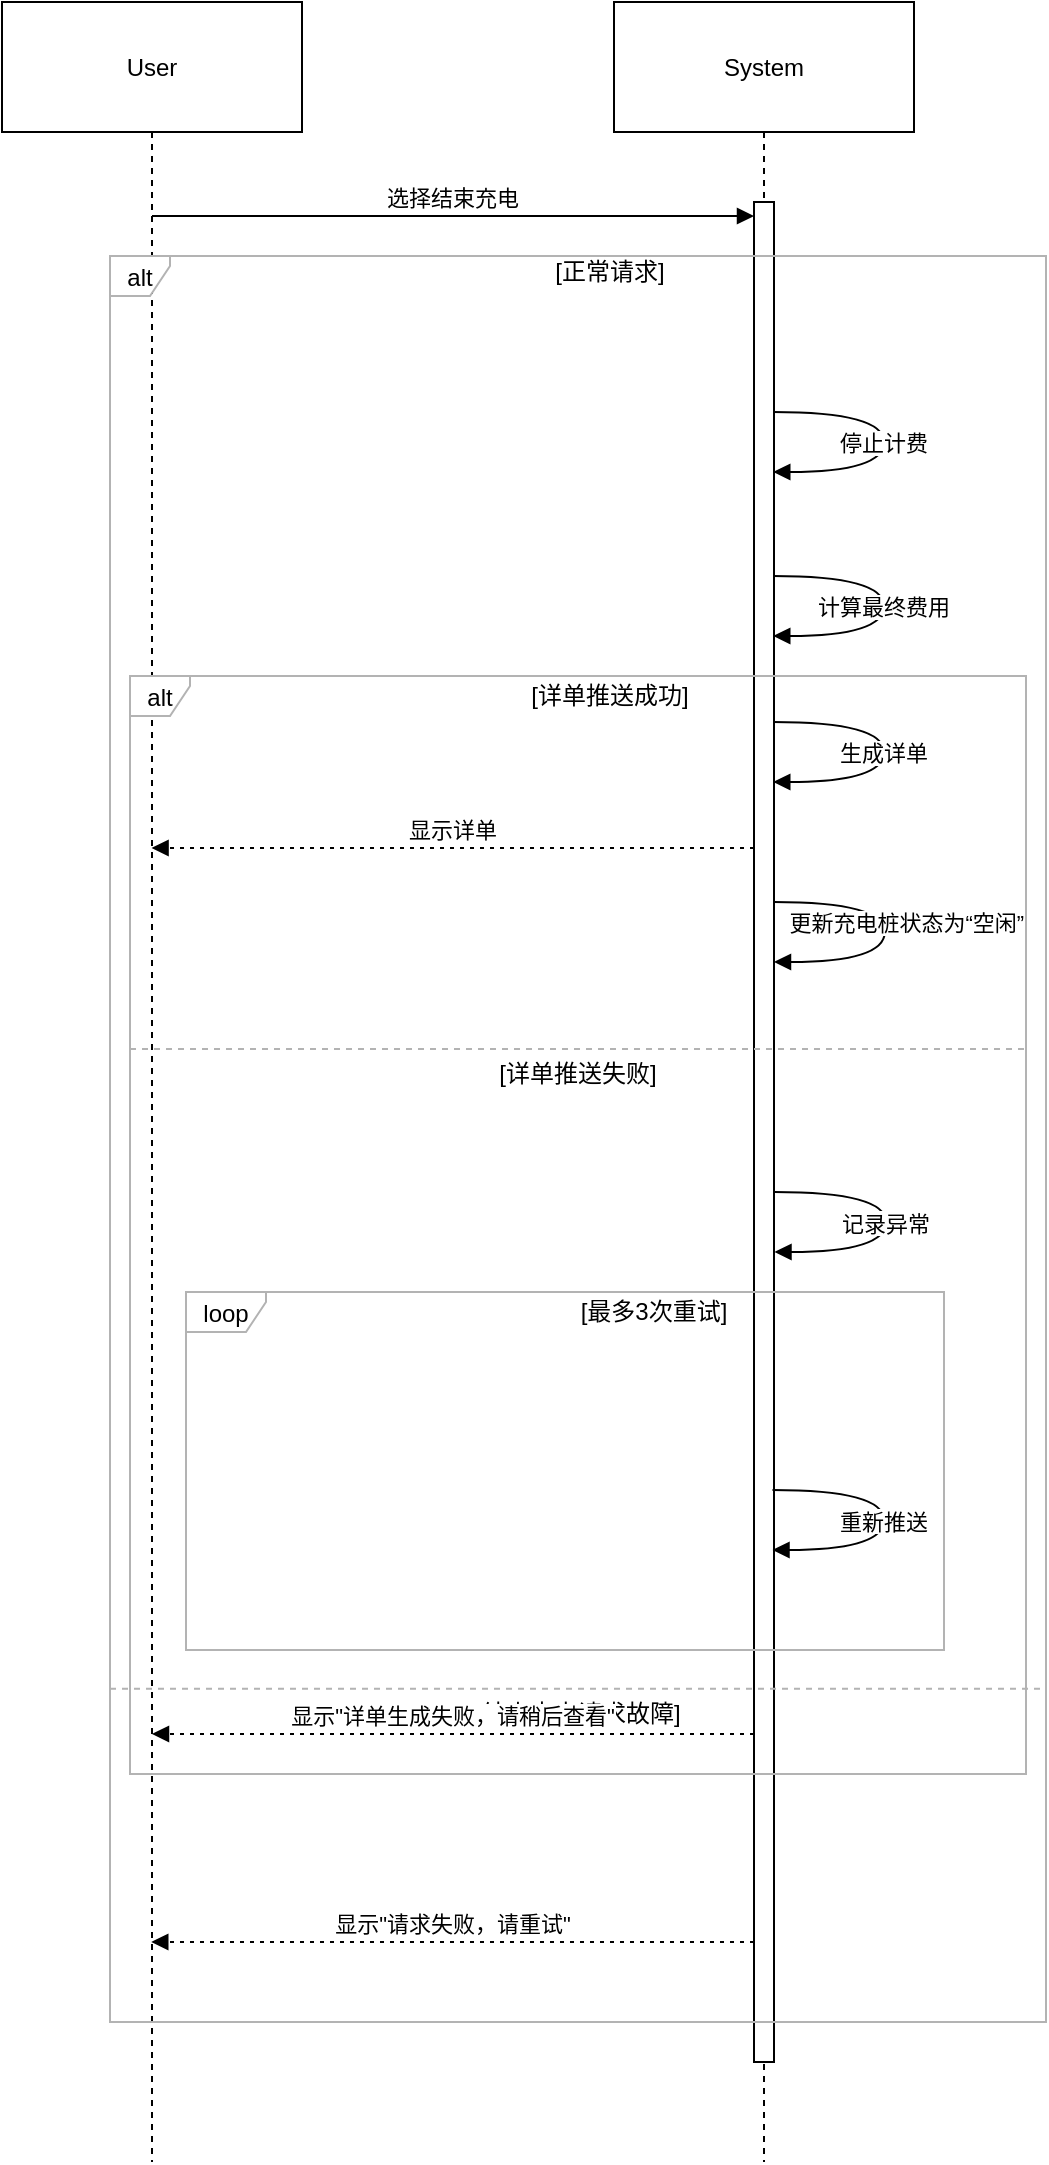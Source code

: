 <mxfile version="26.2.13">
  <diagram name="第 1 页" id="2BHJ6eeiq_Yv8pMzbxQ_">
    <mxGraphModel dx="528" dy="-830" grid="1" gridSize="10" guides="1" tooltips="1" connect="1" arrows="1" fold="1" page="1" pageScale="1" pageWidth="827" pageHeight="1169" math="0" shadow="0">
      <root>
        <mxCell id="0" />
        <mxCell id="1" parent="0" />
        <mxCell id="fetUC64O11P7wI_gAYCw-24" value="User" style="shape=umlLifeline;perimeter=lifelinePerimeter;whiteSpace=wrap;container=1;dropTarget=0;collapsible=0;recursiveResize=0;outlineConnect=0;portConstraint=eastwest;newEdgeStyle={&quot;edgeStyle&quot;:&quot;elbowEdgeStyle&quot;,&quot;elbow&quot;:&quot;vertical&quot;,&quot;curved&quot;:0,&quot;rounded&quot;:0};size=65;" vertex="1" parent="1">
          <mxGeometry x="168" y="1200" width="150" height="1080" as="geometry" />
        </mxCell>
        <mxCell id="fetUC64O11P7wI_gAYCw-25" value="System" style="shape=umlLifeline;perimeter=lifelinePerimeter;whiteSpace=wrap;container=1;dropTarget=0;collapsible=0;recursiveResize=0;outlineConnect=0;portConstraint=eastwest;newEdgeStyle={&quot;edgeStyle&quot;:&quot;elbowEdgeStyle&quot;,&quot;elbow&quot;:&quot;vertical&quot;,&quot;curved&quot;:0,&quot;rounded&quot;:0};size=65;" vertex="1" parent="1">
          <mxGeometry x="474" y="1200" width="150" height="1080" as="geometry" />
        </mxCell>
        <mxCell id="fetUC64O11P7wI_gAYCw-26" value="" style="points=[];perimeter=orthogonalPerimeter;outlineConnect=0;targetShapes=umlLifeline;portConstraint=eastwest;newEdgeStyle={&quot;edgeStyle&quot;:&quot;elbowEdgeStyle&quot;,&quot;elbow&quot;:&quot;vertical&quot;,&quot;curved&quot;:0,&quot;rounded&quot;:0}" vertex="1" parent="fetUC64O11P7wI_gAYCw-25">
          <mxGeometry x="70" width="10" as="geometry" />
        </mxCell>
        <mxCell id="fetUC64O11P7wI_gAYCw-69" value="" style="html=1;points=[[0,0,0,0,5],[0,1,0,0,-5],[1,0,0,0,5],[1,1,0,0,-5]];perimeter=orthogonalPerimeter;outlineConnect=0;targetShapes=umlLifeline;portConstraint=eastwest;newEdgeStyle={&quot;curved&quot;:0,&quot;rounded&quot;:0};" vertex="1" parent="fetUC64O11P7wI_gAYCw-25">
          <mxGeometry x="70" y="100" width="10" height="930" as="geometry" />
        </mxCell>
        <mxCell id="fetUC64O11P7wI_gAYCw-27" value="loop" style="shape=umlFrame;pointerEvents=0;dropTarget=0;strokeColor=#B3B3B3;height=20;width=40" vertex="1" parent="1">
          <mxGeometry x="260" y="1845" width="379" height="179" as="geometry" />
        </mxCell>
        <mxCell id="fetUC64O11P7wI_gAYCw-28" value="[最多3次重试]" style="text;strokeColor=none;fillColor=none;align=center;verticalAlign=middle;whiteSpace=wrap;" vertex="1" parent="fetUC64O11P7wI_gAYCw-27">
          <mxGeometry x="89.176" width="289.824" height="20" as="geometry" />
        </mxCell>
        <mxCell id="fetUC64O11P7wI_gAYCw-29" value="alt" style="shape=umlFrame;pointerEvents=0;dropTarget=0;strokeColor=#B3B3B3;height=20;width=30" vertex="1" parent="1">
          <mxGeometry x="232" y="1537" width="448" height="549" as="geometry" />
        </mxCell>
        <mxCell id="fetUC64O11P7wI_gAYCw-30" value="[详单推送成功]" style="text;strokeColor=none;fillColor=none;align=center;verticalAlign=middle;whiteSpace=wrap;" vertex="1" parent="fetUC64O11P7wI_gAYCw-29">
          <mxGeometry x="32.23" width="415.77" height="20" as="geometry" />
        </mxCell>
        <mxCell id="fetUC64O11P7wI_gAYCw-31" value="[详单推送失败]" style="shape=line;dashed=1;whiteSpace=wrap;verticalAlign=top;labelPosition=center;verticalLabelPosition=middle;align=center;strokeColor=#B3B3B3;" vertex="1" parent="fetUC64O11P7wI_gAYCw-29">
          <mxGeometry y="185" width="448.0" height="3" as="geometry" />
        </mxCell>
        <mxCell id="fetUC64O11P7wI_gAYCw-34" value="alt" style="shape=umlFrame;pointerEvents=0;dropTarget=0;strokeColor=#B3B3B3;height=20;width=30" vertex="1" parent="1">
          <mxGeometry x="222" y="1327" width="468" height="883" as="geometry" />
        </mxCell>
        <mxCell id="fetUC64O11P7wI_gAYCw-35" value="[正常请求]" style="text;strokeColor=none;fillColor=none;align=center;verticalAlign=middle;whiteSpace=wrap;" vertex="1" parent="fetUC64O11P7wI_gAYCw-34">
          <mxGeometry x="32.128" width="435.872" height="16.708" as="geometry" />
        </mxCell>
        <mxCell id="fetUC64O11P7wI_gAYCw-36" value="[结束充电请求故障]" style="shape=line;dashed=1;whiteSpace=wrap;verticalAlign=top;labelPosition=center;verticalLabelPosition=middle;align=center;strokeColor=#B3B3B3;" vertex="1" parent="fetUC64O11P7wI_gAYCw-34">
          <mxGeometry y="715.088" width="468" height="2.506" as="geometry" />
        </mxCell>
        <mxCell id="fetUC64O11P7wI_gAYCw-37" value="选择结束充电" style="verticalAlign=bottom;edgeStyle=elbowEdgeStyle;elbow=vertical;curved=0;rounded=0;endArrow=block;" edge="1" parent="1" source="fetUC64O11P7wI_gAYCw-24" target="fetUC64O11P7wI_gAYCw-69">
          <mxGeometry relative="1" as="geometry">
            <Array as="points">
              <mxPoint x="403" y="1307" />
            </Array>
          </mxGeometry>
        </mxCell>
        <mxCell id="fetUC64O11P7wI_gAYCw-38" value="停止计费" style="curved=1;endArrow=block;rounded=0;" edge="1" parent="1">
          <mxGeometry relative="1" as="geometry">
            <Array as="points">
              <mxPoint x="609" y="1405" />
              <mxPoint x="609" y="1435" />
            </Array>
            <mxPoint x="553.63" y="1405" as="sourcePoint" />
            <mxPoint x="553.63" y="1435" as="targetPoint" />
          </mxGeometry>
        </mxCell>
        <mxCell id="fetUC64O11P7wI_gAYCw-39" value="计算最终费用" style="curved=1;endArrow=block;rounded=0;" edge="1" parent="1">
          <mxGeometry relative="1" as="geometry">
            <Array as="points">
              <mxPoint x="609" y="1487" />
              <mxPoint x="609" y="1517" />
            </Array>
            <mxPoint x="553.63" y="1487" as="sourcePoint" />
            <mxPoint x="553.63" y="1517" as="targetPoint" />
          </mxGeometry>
        </mxCell>
        <mxCell id="fetUC64O11P7wI_gAYCw-40" value="生成详单" style="curved=1;endArrow=block;rounded=0;" edge="1" parent="1">
          <mxGeometry relative="1" as="geometry">
            <Array as="points">
              <mxPoint x="609" y="1560" />
              <mxPoint x="609" y="1590" />
            </Array>
            <mxPoint x="553.63" y="1560" as="sourcePoint" />
            <mxPoint x="553.63" y="1590" as="targetPoint" />
          </mxGeometry>
        </mxCell>
        <mxCell id="fetUC64O11P7wI_gAYCw-41" value="显示详单" style="verticalAlign=bottom;edgeStyle=elbowEdgeStyle;elbow=vertical;curved=0;rounded=0;dashed=1;dashPattern=2 3;endArrow=block;" edge="1" parent="1">
          <mxGeometry relative="1" as="geometry">
            <Array as="points">
              <mxPoint x="406" y="1623" />
            </Array>
            <mxPoint x="544" y="1623" as="sourcePoint" />
            <mxPoint x="242.786" y="1623" as="targetPoint" />
          </mxGeometry>
        </mxCell>
        <mxCell id="fetUC64O11P7wI_gAYCw-42" value="记录异常" style="curved=1;endArrow=block;rounded=0;" edge="1" parent="1">
          <mxGeometry relative="1" as="geometry">
            <Array as="points">
              <mxPoint x="610" y="1795" />
              <mxPoint x="610" y="1825" />
            </Array>
            <mxPoint x="554.25" y="1795" as="sourcePoint" />
            <mxPoint x="554.25" y="1825" as="targetPoint" />
          </mxGeometry>
        </mxCell>
        <mxCell id="fetUC64O11P7wI_gAYCw-43" value="重新推送" style="curved=1;endArrow=block;rounded=0;" edge="1" parent="1">
          <mxGeometry relative="1" as="geometry">
            <Array as="points">
              <mxPoint x="609" y="1944" />
              <mxPoint x="609" y="1974" />
            </Array>
            <mxPoint x="553.25" y="1944" as="sourcePoint" />
            <mxPoint x="553.25" y="1974" as="targetPoint" />
          </mxGeometry>
        </mxCell>
        <mxCell id="fetUC64O11P7wI_gAYCw-44" value="显示&quot;详单生成失败，请稍后查看&quot;" style="verticalAlign=bottom;edgeStyle=elbowEdgeStyle;elbow=vertical;curved=0;rounded=0;dashed=1;dashPattern=2 3;endArrow=block;" edge="1" parent="1" source="fetUC64O11P7wI_gAYCw-69" target="fetUC64O11P7wI_gAYCw-24">
          <mxGeometry relative="1" as="geometry">
            <Array as="points">
              <mxPoint x="406" y="2066" />
            </Array>
          </mxGeometry>
        </mxCell>
        <mxCell id="fetUC64O11P7wI_gAYCw-46" value="显示&quot;请求失败，请重试&quot;" style="verticalAlign=bottom;edgeStyle=elbowEdgeStyle;elbow=vertical;curved=0;rounded=0;dashed=1;dashPattern=2 3;endArrow=block;" edge="1" parent="1">
          <mxGeometry relative="1" as="geometry">
            <Array as="points">
              <mxPoint x="406" y="2170" />
            </Array>
            <mxPoint x="544" y="2170" as="sourcePoint" />
            <mxPoint x="242.63" y="2170" as="targetPoint" />
          </mxGeometry>
        </mxCell>
        <mxCell id="fetUC64O11P7wI_gAYCw-71" value="更新充电桩状态为“空闲”" style="curved=1;endArrow=block;rounded=0;" edge="1" parent="1">
          <mxGeometry x="-0.071" y="11" relative="1" as="geometry">
            <Array as="points">
              <mxPoint x="609.37" y="1650" />
              <mxPoint x="609.37" y="1680" />
            </Array>
            <mxPoint x="554.0" y="1650" as="sourcePoint" />
            <mxPoint x="554.0" y="1680" as="targetPoint" />
            <mxPoint as="offset" />
          </mxGeometry>
        </mxCell>
      </root>
    </mxGraphModel>
  </diagram>
</mxfile>
